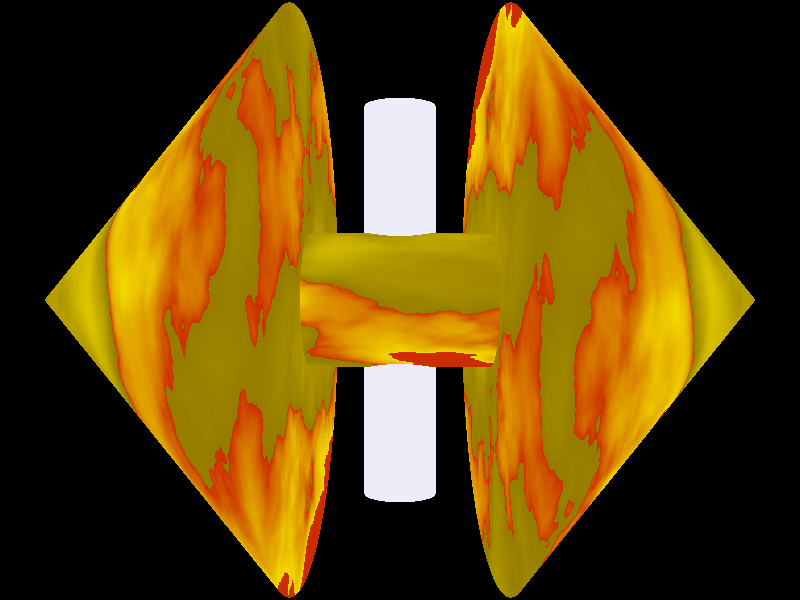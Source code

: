 // Scene Created by the Breeze Designer 2.0
// Written by Neville Richards

#include "colors.inc"
#include "textures.inc"
#include "shapes.inc"

// CAMERA POSITION
camera {
 right      < -1, 0, 0 >
 up         < 0, 1, 0 >
 direction  < 0, 0, 1 >
 location   < 0, 0, 4.5 >
 look_at    < 0, 0, 0 >
}
// LIGHT _light3
light_source { < 0, 0.5, 21.625 >
color White
}

// LIGHT _light4
light_source { < -10, 10, 10 >
color White
}
















#declare c0 = 
// CYLINDER _cylinder0
cylinder { < 0, -1, 0>, < 0, 1, 0>, 1
 texture { Blood_Sky }
 scale  < 0.5, 1, 0.5 >
 }

#declare c1 = 
// CONE _cone0
cone { <0, -1, 0>, 1
  < 0, 1, 0>, 0
 texture { Blood_Sky }
 scale  < 2, 0.75, 2 >
 translate  < 0, 1.25 - sin(clock*pi)*0.5, 0 >
 }


#declare c2 = 
// CONE _cone0_0
cone { <0, -1, 0>, 1
  < 0, 1, 0>, 0
 texture { Blood_Sky }
 scale  < 2, 0.75, 2 >
 rotate  < 0, 0, 180 >
 translate  < 0, -1.25 + sin(clock*pi)*0.5, 0 >
 }


#declare c3 = 
// CYLINDER _cylinder1
cylinder { < 0, -1, 0>, < 0, 1, 0>, 1
 texture { pigment { color Quartz } }
 scale  < 0.2, 1.45 - sin(clock*pi)*0.5, 0.2 >
 rotate  < 0, 0, 90 >
 }

union {
  object { c0 }
  object { c1 }
  object { c2 }
  object { c3 }
  rotate < 0, 0, 90 >
}
